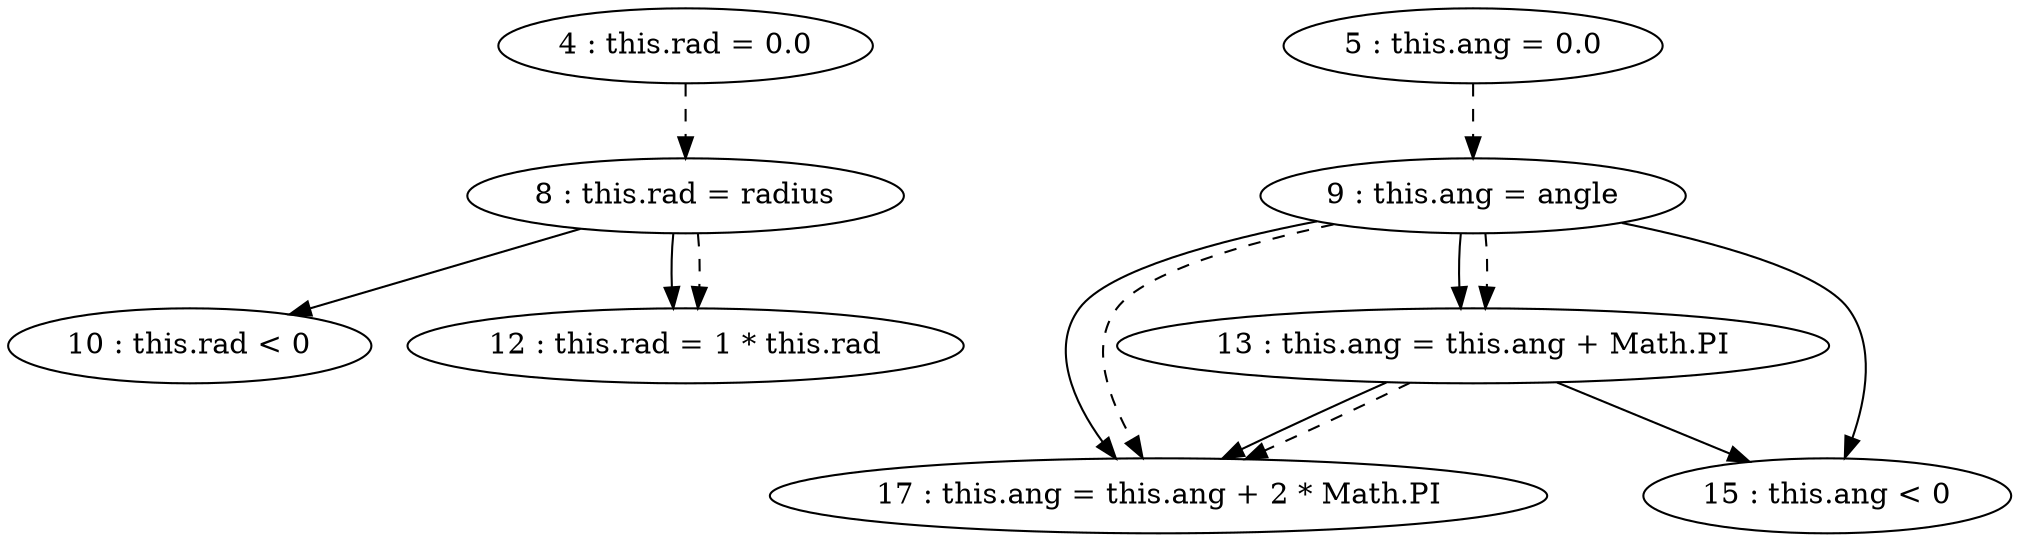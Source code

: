 digraph G {
"4 : this.rad = 0.0"
"4 : this.rad = 0.0" -> "8 : this.rad = radius" [style=dashed]
"5 : this.ang = 0.0"
"5 : this.ang = 0.0" -> "9 : this.ang = angle" [style=dashed]
"8 : this.rad = radius"
"8 : this.rad = radius" -> "10 : this.rad < 0"
"8 : this.rad = radius" -> "12 : this.rad = 1 * this.rad"
"8 : this.rad = radius" -> "12 : this.rad = 1 * this.rad" [style=dashed]
"9 : this.ang = angle"
"9 : this.ang = angle" -> "13 : this.ang = this.ang + Math.PI"
"9 : this.ang = angle" -> "17 : this.ang = this.ang + 2 * Math.PI"
"9 : this.ang = angle" -> "15 : this.ang < 0"
"9 : this.ang = angle" -> "13 : this.ang = this.ang + Math.PI" [style=dashed]
"9 : this.ang = angle" -> "17 : this.ang = this.ang + 2 * Math.PI" [style=dashed]
"10 : this.rad < 0"
"12 : this.rad = 1 * this.rad"
"13 : this.ang = this.ang + Math.PI"
"13 : this.ang = this.ang + Math.PI" -> "17 : this.ang = this.ang + 2 * Math.PI"
"13 : this.ang = this.ang + Math.PI" -> "15 : this.ang < 0"
"13 : this.ang = this.ang + Math.PI" -> "17 : this.ang = this.ang + 2 * Math.PI" [style=dashed]
"15 : this.ang < 0"
"17 : this.ang = this.ang + 2 * Math.PI"
}